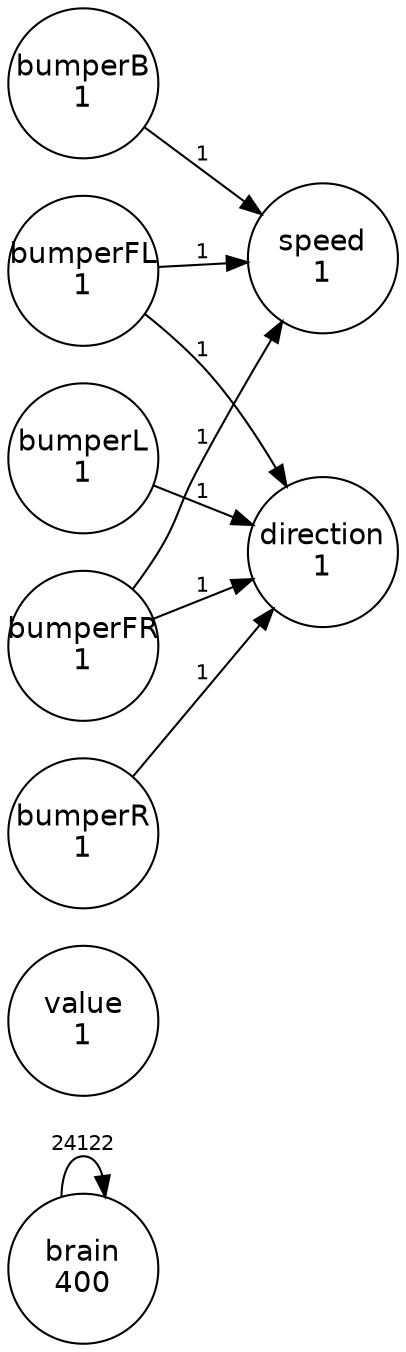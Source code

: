 digraph network {
rankdir=LR
node [fixedsize=true height=1 shape=circle fontname=Helvetica]
edge [fontsize=10 fontname=Helvetica]
n0 [label="brain\n400"]
n1 [label="value\n1"]
n2 [label="speed\n1"]
n3 [label="direction\n1"]
n4 [label="bumperFL\n1"]
n5 [label="bumperFR\n1"]
n6 [label="bumperR\n1"]
n7 [label="bumperL\n1"]
n8 [label="bumperB\n1"]
n0 -> n0 [label="24122"]
n4 -> n2 [label="1"]
n4 -> n3 [label="1"]
n5 -> n2 [label="1"]
n5 -> n3 [label="1"]
n6 -> n3 [label="1"]
n7 -> n3 [label="1"]
n8 -> n2 [label="1"]
}
